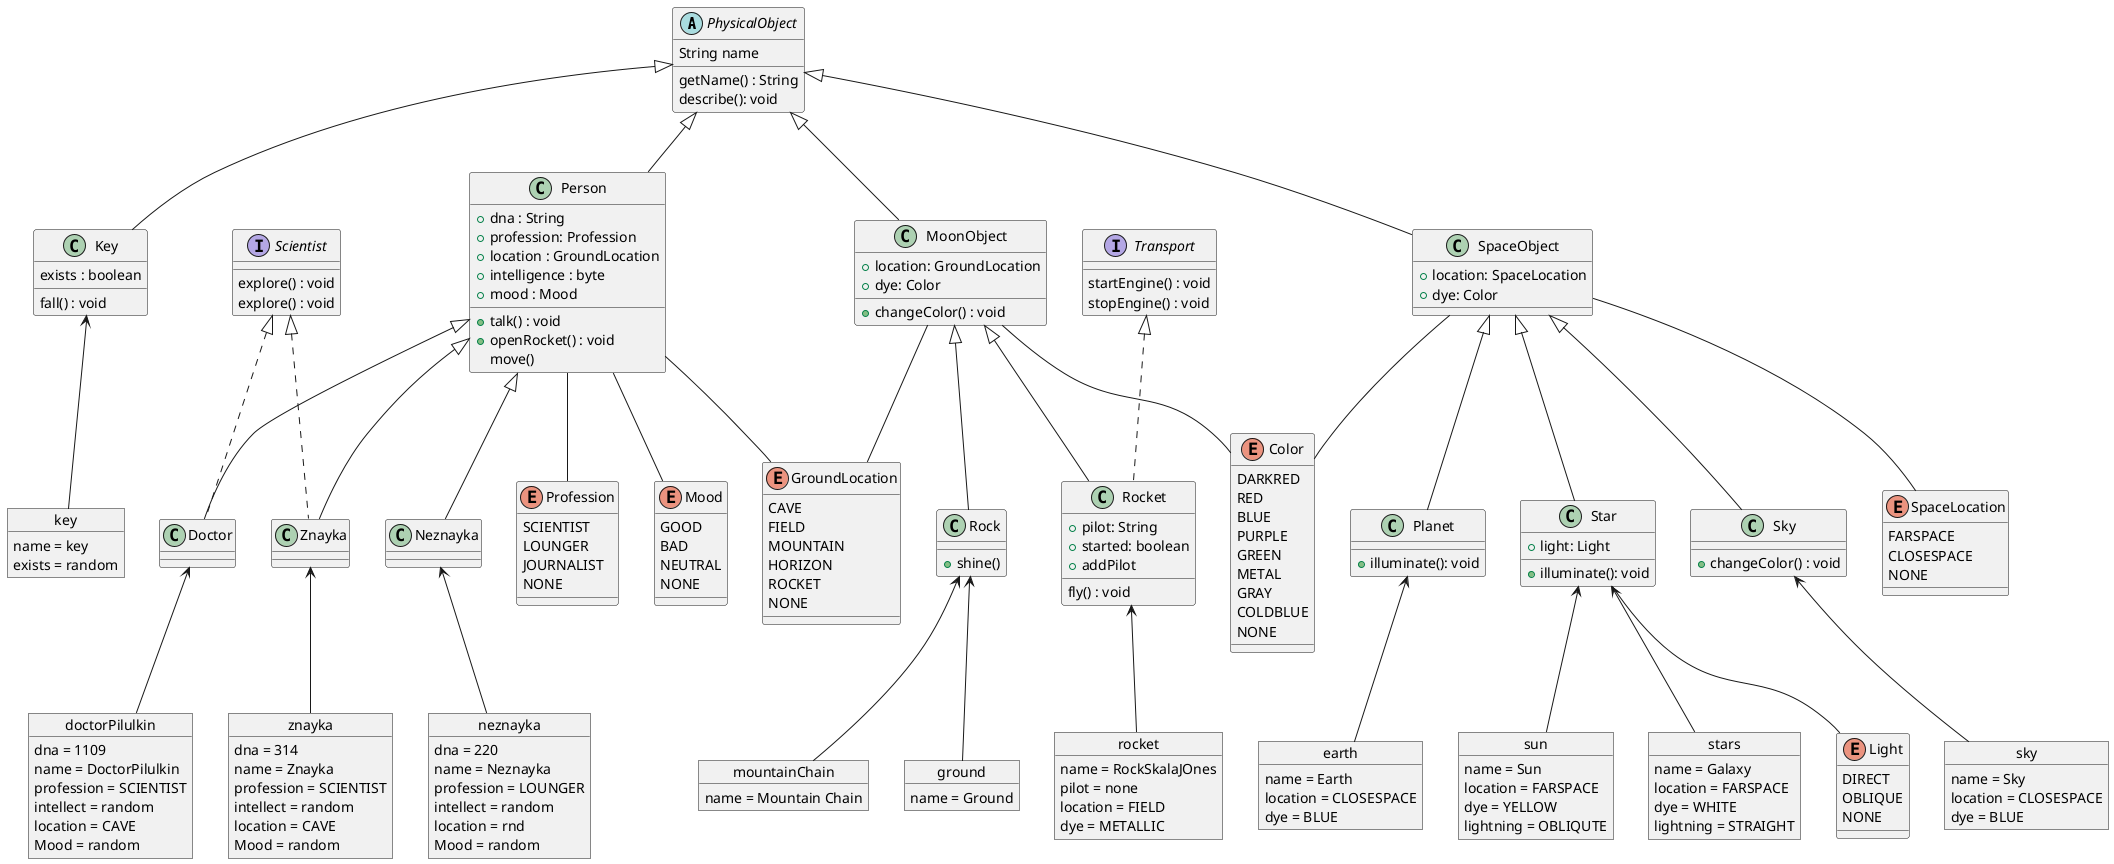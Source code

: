 @startuml

abstract class PhysicalObject{
String name

getName() : String
describe(): void
}

class Key extends PhysicalObject{
exists : boolean
fall() : void
}

class Person extends PhysicalObject{
+dna : String
+profession: Profession
+location : GroundLocation
+intelligence : byte
+mood : Mood



+ talk() : void
+ openRocket() : void
move()
}

interface Transport{
startEngine() : void
stopEngine() : void
}


interface Scientist{
explore() : void
explore() : void
}


class Doctor extends Person implements Scientist{
}

class Znayka extends Person implements Scientist{}

class Neznayka extends Person{

}

class SpaceObject extends PhysicalObject{

+location: SpaceLocation
+dye: Color
}


class Planet extends SpaceObject{
+ illuminate(): void

}

class Star extends SpaceObject{
+ light: Light
+ illuminate(): void
}

class Sky extends SpaceObject{
+ changeColor() : void
}
class MoonObject extends PhysicalObject{
+ changeColor() : void
+ location: GroundLocation
+ dye: Color

}

class Rock extends MoonObject{

+ shine()
}
class Rocket extends MoonObject implements Transport{
+pilot: String
+started: boolean
+ addPilot

fly() : void
}


object znayka{
dna = 314
name = Znayka
profession = SCIENTIST
intellect = random
location = CAVE
Mood = random

}
object doctorPilulkin{
dna = 1109
name = DoctorPilulkin
profession = SCIENTIST
intellect = random
location = CAVE
Mood = random
}

object neznayka{
dna = 220
name = Neznayka
profession = LOUNGER
intellect = random
location = rnd
Mood = random

}
object rocket{
name = RockSkalaJOnes
pilot = none
location = FIELD
dye = METALLIC
}
object mountainChain{
name = Mountain Chain
}

object ground{
name = Ground
}
object earth{
name = Earth
location = CLOSESPACE
dye = BLUE
}
object sun{
name = Sun
location = FARSPACE
dye = YELLOW
lightning = OBLIQUTE
}
object sky{
name = Sky
location = CLOSESPACE
dye = BLUE
}
object stars{
name = Galaxy
location = FARSPACE
dye = WHITE
lightning = STRAIGHT
}

object key{
name = key
exists = random
}

enum GroundLocation{
CAVE
FIELD
MOUNTAIN
HORIZON
ROCKET
NONE
}

enum Profession{
SCIENTIST
LOUNGER
JOURNALIST
NONE

}
enum Color{
DARKRED
RED
BLUE
PURPLE
GREEN
METAL
GRAY
COLDBLUE
NONE
}

enum SpaceLocation{
FARSPACE
CLOSESPACE
NONE
}

enum Mood{
GOOD
BAD
NEUTRAL
NONE
}

enum Light{
DIRECT
OBLIQUE
NONE
}

Doctor <-- doctorPilulkin
Znayka <-- znayka
Neznayka <-- neznayka
Star <-- stars
Star <-- sun
Sky <-- sky
Planet <-- earth
Rock <-- mountainChain
Rocket <-- rocket
Rock <-- ground
Key <-- key

Person -- Profession
Person -- GroundLocation
SpaceObject -- Color
SpaceObject -- SpaceLocation
MoonObject -- GroundLocation
MoonObject -- Color
Person -- Mood
Star -- Light


@enduml
